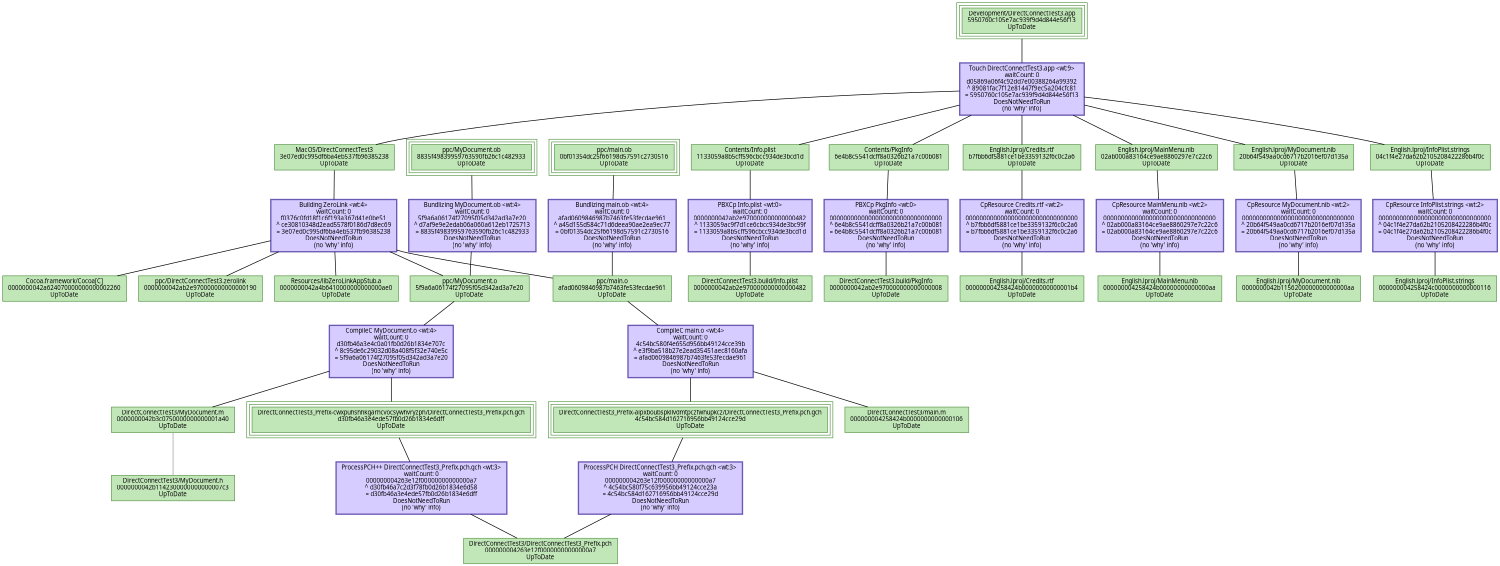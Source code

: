 digraph DirectConnectTest3 {
   size = "10.000000,8.500000";
   concentrate = false;

   node [ shape = box, style = filled, color = "0.3 0.5 0.6", fillcolor = "0.3 0.2 0.9", fontname = "Monaco", fontsize = "9" ];
   n00001 [ label = "Development/DirectConnectTest3.app\n5950760c105e7ac939f9d4d844e56f13\nUpToDate", peripheries = 3 ];
   n00002 [ label = "Contents/Info.plist\n1133059a8b5cff596cbcc934de3bcd1d\nUpToDate" ];
   n00003 [ label = "DirectConnectTest3.build/Info.plist\n0000000042ab2e970000000000000482\nUpToDate" ];
   n00004 [ label = "Contents/PkgInfo\n6e4b8c5541dcff8a0326b21a7c00b081\nUpToDate" ];
   n00005 [ label = "DirectConnectTest3.build/PkgInfo\n0000000042ab2e970000000000000008\nUpToDate" ];
   n00006 [ label = "English.lproj/Credits.rtf\nb7fbb6df5881ce1be3359132f6c0c2a6\nUpToDate" ];
   n00007 [ label = "English.lproj/Credits.rtf\n000000004258424b00000000000001b4\nUpToDate" ];
   n00008 [ label = "English.lproj/MainMenu.nib\n02ab000a83164ce9ae8860297e7c22c6\nUpToDate" ];
   n00009 [ label = "English.lproj/MainMenu.nib\n000000004258424b00000000000000aa\nUpToDate" ];
   n00010 [ label = "English.lproj/MyDocument.nib\n20b64f549aa0cd6717b2016ef07d135a\nUpToDate" ];
   n00011 [ label = "English.lproj/MyDocument.nib\n0000000042b1156200000000000000aa\nUpToDate" ];
   n00012 [ label = "English.lproj/InfoPlist.strings\n04c1f4e27da62b2105208422286b4f0c\nUpToDate" ];
   n00013 [ label = "English.lproj/InfoPlist.strings\n000000004258424c0000000000000116\nUpToDate" ];
   n00014 [ label = "ppc/MyDocument.o\n5f9a6a06174f27095f05d342ad3a7e20\nUpToDate" ];
   n00015 [ label = "DirectConnectTest3/DirectConnectTest3_Prefix.pch\n000000004263e12f00000000000000a7\nUpToDate" ];
   n00016 [ label = "DirectConnectTest3_Prefix-cwxpuhshhkgarhcvocsywhvryzph/DirectConnectTest3_Prefix.pch.gch\nd30fb46a3e4ede57fb0d26b1834e6dff\nUpToDate", peripheries = 3 ];
   n00017 [ label = "DirectConnectTest3/MyDocument.m\n0000000042b3c0750000000000001a40\nUpToDate" ];
   n00018 [ label = "ppc/main.o\nafad0609846987b7463fe53fecdae961\nUpToDate" ];
   n00019 [ label = "DirectConnectTest3_Prefix-aipxboubspkllvdmtpczfwhupkcz/DirectConnectTest3_Prefix.pch.gch\n4c54bc584d162716956bb49124cce29d\nUpToDate", peripheries = 3 ];
   n00020 [ label = "DirectConnectTest3/main.m\n000000004258424b0000000000000106\nUpToDate" ];
   n00021 [ label = "MacOS/DirectConnectTest3\n3e07ed0c995df6ba4eb537fb96385238\nUpToDate" ];
   n00022 [ label = "ppc/MyDocument.ob\n8835f49839959763590fb26c1c482933\nUpToDate", peripheries = 3 ];
   n00023 [ label = "ppc/main.ob\n0bf01354dc25f66198d57591c2730516\nUpToDate", peripheries = 3 ];
   n00024 [ label = "Resources/libZeroLinkAppStub.a\n0000000042a4b6410000000000000ae0\nUpToDate" ];
   n00025 [ label = "Cocoa.framework/Cocoa[C]\n0000000042a624070000000000002260\nUpToDate" ];
   n00026 [ label = "ppc/DirectConnectTest3.zerolink\n0000000042ab2e970000000000000190\nUpToDate" ];
   n00027 [ label = "DirectConnectTest3/MyDocument.h\n0000000042b1142300000000000007c3\nUpToDate" ];

   node [ shape = box, style = "filled,bold", color = "0.7 0.5 0.7", fillcolor = "0.7 0.2 1.0", fontname = "Monaco", fontsize = "9" ];
   c00001 [ label = "PBXCp Info.plist <wt:0>\nwaitCount: 0\n0000000042ab2e970000000000000482\n^ 1133059ac9f7d1ce6cbcc934de3bc99f\n= 1133059a8b5cff596cbcc934de3bcd1d\nDoesNotNeedToRun\n(no 'why' info)" ];
   c00002 [ label = "PBXCp PkgInfo <wt:0>\nwaitCount: 0\n00000000000000000000000000000000\n^ 6e4b8c5541dcff8a0326b21a7c00b081\n= 6e4b8c5541dcff8a0326b21a7c00b081\nDoesNotNeedToRun\n(no 'why' info)" ];
   c00003 [ label = "CpResource Credits.rtf <wt:2>\nwaitCount: 0\n00000000000000000000000000000000\n^ b7fbb6df5881ce1be3359132f6c0c2a6\n= b7fbb6df5881ce1be3359132f6c0c2a6\nDoesNotNeedToRun\n(no 'why' info)" ];
   c00004 [ label = "CpResource MainMenu.nib <wt:2>\nwaitCount: 0\n00000000000000000000000000000000\n^ 02ab000a83164ce9ae8860297e7c22c6\n= 02ab000a83164ce9ae8860297e7c22c6\nDoesNotNeedToRun\n(no 'why' info)" ];
   c00005 [ label = "CpResource MyDocument.nib <wt:2>\nwaitCount: 0\n00000000000000000000000000000000\n^ 20b64f549aa0cd6717b2016ef07d135a\n= 20b64f549aa0cd6717b2016ef07d135a\nDoesNotNeedToRun\n(no 'why' info)" ];
   c00006 [ label = "CpResource InfoPlist.strings <wt:2>\nwaitCount: 0\n00000000000000000000000000000000\n^ 04c1f4e27da62b2105208422286b4f0c\n= 04c1f4e27da62b2105208422286b4f0c\nDoesNotNeedToRun\n(no 'why' info)" ];
   c00007 [ label = "CompileC MyDocument.o <wt:4>\nwaitCount: 0\nd30fb46a3e4c0a01fb0d26b1834e707c\n^ 8c95de6c29032d08a408f5f32e740e5c\n= 5f9a6a06174f27095f05d342ad3a7e20\nDoesNotNeedToRun\n(no 'why' info)" ];
   c00008 [ label = "ProcessPCH++ DirectConnectTest3_Prefix.pch.gch <wt:3>\nwaitCount: 0\n000000004263e12f00000000000000a7\n^ d30fb46a7c2d3f78fb0d26b1834e6d58\n= d30fb46a3e4ede57fb0d26b1834e6dff\nDoesNotNeedToRun\n(no 'why' info)" ];
   c00009 [ label = "CompileC main.o <wt:4>\nwaitCount: 0\n4c54bc580f4e655d956bb49124cce39b\n^ e3f9ba518b27e2ead35451aec8160afa\n= afad0609846987b7463fe53fecdae961\nDoesNotNeedToRun\n(no 'why' info)" ];
   c00010 [ label = "ProcessPCH DirectConnectTest3_Prefix.pch.gch <wt:3>\nwaitCount: 0\n000000004263e12f00000000000000a7\n^ 4c54bc580f75c639956bb49124cce23a\n= 4c54bc584d162716956bb49124cce29d\nDoesNotNeedToRun\n(no 'why' info)" ];
   c00011 [ label = "Bundlizing MyDocument.ob <wt:4>\nwaitCount: 0\n5f9a6a06174f27095f05d342ad3a7e20\n^ d7af9e9e2edab06a060a612eb1725713\n= 8835f49839959763590fb26c1c482933\nDoesNotNeedToRun\n(no 'why' info)" ];
   c00012 [ label = "Bundlizing main.ob <wt:4>\nwaitCount: 0\nafad0609846987b7463fe53fecdae961\n^ a45d155d584c71d6deea90ae2ea9ec77\n= 0bf01354dc25f66198d57591c2730516\nDoesNotNeedToRun\n(no 'why' info)" ];
   c00013 [ label = "Building ZeroLink <wt:4>\nwaitCount: 0\nf0376c0fd18f1c6f193a367d41e0be51\n^ ce30810348d2ead5578f0186d7d8ec69\n= 3e07ed0c995df6ba4eb537fb96385238\nDoesNotNeedToRun\n(no 'why' info)" ];
   c00014 [ label = "Touch DirectConnectTest3.app <wt:9>\nwaitCount: 0\nd05869a06f4c92dd7e00388264a99392\n^ 89081fac7f12e81447f9ec5a204cfc81\n= 5950760c105e7ac939f9d4d844e56f13\nDoesNotNeedToRun\n(no 'why' info)" ];

   edge [ style = solid, color = black, arrowhead = none, arrowtail = normal ];
   n00001 -> { c00014 };
   n00002 -> { c00001 };
   n00004 -> { c00002 };
   n00006 -> { c00003 };
   n00008 -> { c00004 };
   n00010 -> { c00005 };
   n00012 -> { c00006 };
   n00014 -> { c00007 };
   n00016 -> { c00008 };
   n00018 -> { c00009 };
   n00019 -> { c00010 };
   n00021 -> { c00013 };
   n00022 -> { c00011 };
   n00023 -> { c00012 };
   c00001 -> { n00003 };
   c00002 -> { n00005 n00005 };
   c00003 -> { n00007 n00007 };
   c00004 -> { n00009 n00009 };
   c00005 -> { n00011 n00011 };
   c00006 -> { n00013 n00013 };
   c00007 -> { n00016 n00017 };
   c00008 -> { n00015 };
   c00009 -> { n00019 n00020 };
   c00010 -> { n00015 };
   c00011 -> { n00014 };
   c00012 -> { n00018 };
   c00013 -> { n00014 n00018 n00024 n00025 n00026 };
   c00014 -> { n00002 n00004 n00006 n00008 n00010 n00012 n00021 };

   edge [ style = solid, color = gray60, arrowhead = none, arrowtail = normal ];
   n00017 -> { n00027 };
}
